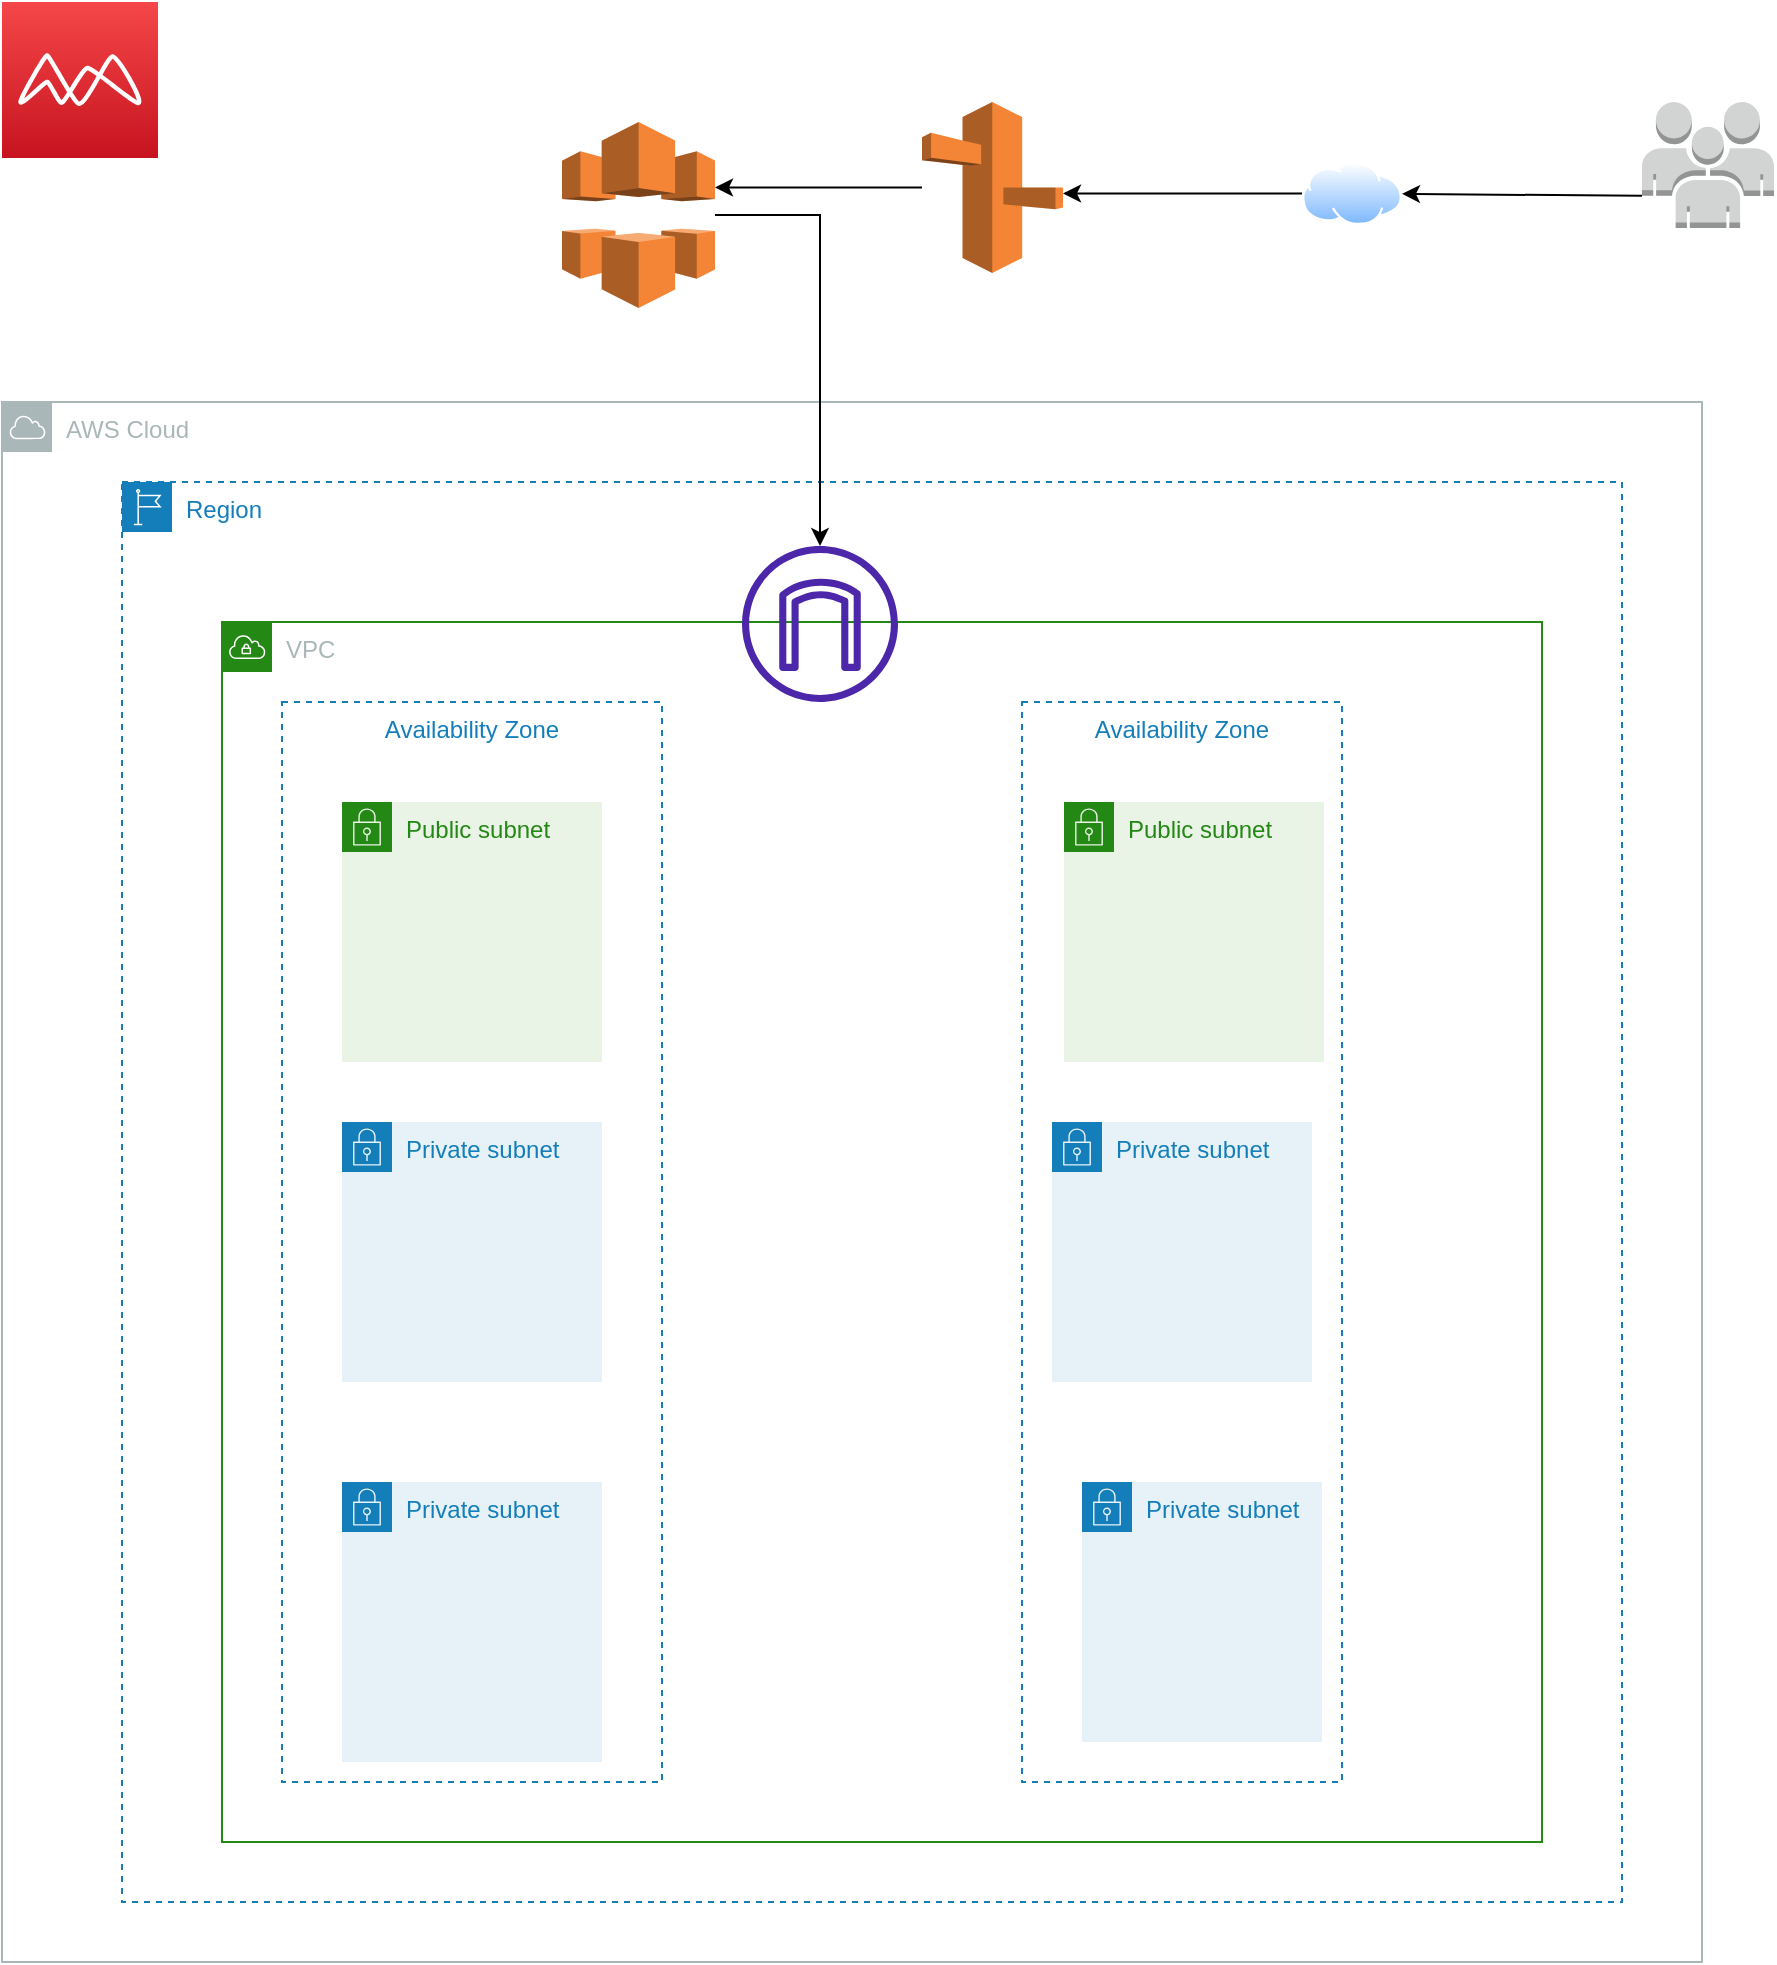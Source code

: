 <mxfile version="20.8.20" type="github">
  <diagram name="Page-1" id="NLxuogxuORr8oeoWK63m">
    <mxGraphModel dx="1050" dy="1673" grid="1" gridSize="10" guides="1" tooltips="1" connect="1" arrows="1" fold="1" page="1" pageScale="1" pageWidth="850" pageHeight="1100" math="0" shadow="0">
      <root>
        <mxCell id="0" />
        <mxCell id="1" parent="0" />
        <mxCell id="YuFi27t8_82pa06BYhjL-1" value="AWS Cloud" style="sketch=0;outlineConnect=0;gradientColor=none;html=1;whiteSpace=wrap;fontSize=12;fontStyle=0;shape=mxgraph.aws4.group;grIcon=mxgraph.aws4.group_aws_cloud;strokeColor=#AAB7B8;fillColor=none;verticalAlign=top;align=left;spacingLeft=30;fontColor=#AAB7B8;dashed=0;" vertex="1" parent="1">
          <mxGeometry width="850" height="780" as="geometry" />
        </mxCell>
        <mxCell id="YuFi27t8_82pa06BYhjL-2" value="Region" style="points=[[0,0],[0.25,0],[0.5,0],[0.75,0],[1,0],[1,0.25],[1,0.5],[1,0.75],[1,1],[0.75,1],[0.5,1],[0.25,1],[0,1],[0,0.75],[0,0.5],[0,0.25]];outlineConnect=0;gradientColor=none;html=1;whiteSpace=wrap;fontSize=12;fontStyle=0;container=1;pointerEvents=0;collapsible=0;recursiveResize=0;shape=mxgraph.aws4.group;grIcon=mxgraph.aws4.group_region;strokeColor=#147EBA;fillColor=none;verticalAlign=top;align=left;spacingLeft=30;fontColor=#147EBA;dashed=1;" vertex="1" parent="1">
          <mxGeometry x="60" y="40" width="750" height="710" as="geometry" />
        </mxCell>
        <mxCell id="YuFi27t8_82pa06BYhjL-3" value="VPC" style="points=[[0,0],[0.25,0],[0.5,0],[0.75,0],[1,0],[1,0.25],[1,0.5],[1,0.75],[1,1],[0.75,1],[0.5,1],[0.25,1],[0,1],[0,0.75],[0,0.5],[0,0.25]];outlineConnect=0;gradientColor=none;html=1;whiteSpace=wrap;fontSize=12;fontStyle=0;container=1;pointerEvents=0;collapsible=0;recursiveResize=0;shape=mxgraph.aws4.group;grIcon=mxgraph.aws4.group_vpc;strokeColor=#248814;fillColor=none;verticalAlign=top;align=left;spacingLeft=30;fontColor=#AAB7B8;dashed=0;" vertex="1" parent="YuFi27t8_82pa06BYhjL-2">
          <mxGeometry x="50" y="70" width="660" height="610" as="geometry" />
        </mxCell>
        <mxCell id="YuFi27t8_82pa06BYhjL-5" value="Availability Zone" style="fillColor=none;strokeColor=#147EBA;dashed=1;verticalAlign=top;fontStyle=0;fontColor=#147EBA;" vertex="1" parent="YuFi27t8_82pa06BYhjL-3">
          <mxGeometry x="400" y="40" width="160" height="540" as="geometry" />
        </mxCell>
        <mxCell id="YuFi27t8_82pa06BYhjL-17" value="Availability Zone" style="fillColor=none;strokeColor=#147EBA;dashed=1;verticalAlign=top;fontStyle=0;fontColor=#147EBA;" vertex="1" parent="YuFi27t8_82pa06BYhjL-3">
          <mxGeometry x="30" y="40" width="190" height="540" as="geometry" />
        </mxCell>
        <mxCell id="YuFi27t8_82pa06BYhjL-18" value="Public subnet" style="points=[[0,0],[0.25,0],[0.5,0],[0.75,0],[1,0],[1,0.25],[1,0.5],[1,0.75],[1,1],[0.75,1],[0.5,1],[0.25,1],[0,1],[0,0.75],[0,0.5],[0,0.25]];outlineConnect=0;gradientColor=none;html=1;whiteSpace=wrap;fontSize=12;fontStyle=0;container=1;pointerEvents=0;collapsible=0;recursiveResize=0;shape=mxgraph.aws4.group;grIcon=mxgraph.aws4.group_security_group;grStroke=0;strokeColor=#248814;fillColor=#E9F3E6;verticalAlign=top;align=left;spacingLeft=30;fontColor=#248814;dashed=0;" vertex="1" parent="YuFi27t8_82pa06BYhjL-3">
          <mxGeometry x="60" y="90" width="130" height="130" as="geometry" />
        </mxCell>
        <mxCell id="YuFi27t8_82pa06BYhjL-21" value="Public subnet" style="points=[[0,0],[0.25,0],[0.5,0],[0.75,0],[1,0],[1,0.25],[1,0.5],[1,0.75],[1,1],[0.75,1],[0.5,1],[0.25,1],[0,1],[0,0.75],[0,0.5],[0,0.25]];outlineConnect=0;gradientColor=none;html=1;whiteSpace=wrap;fontSize=12;fontStyle=0;container=1;pointerEvents=0;collapsible=0;recursiveResize=0;shape=mxgraph.aws4.group;grIcon=mxgraph.aws4.group_security_group;grStroke=0;strokeColor=#248814;fillColor=#E9F3E6;verticalAlign=top;align=left;spacingLeft=30;fontColor=#248814;dashed=0;" vertex="1" parent="YuFi27t8_82pa06BYhjL-3">
          <mxGeometry x="421" y="90" width="130" height="130" as="geometry" />
        </mxCell>
        <mxCell id="YuFi27t8_82pa06BYhjL-22" value="Private subnet" style="points=[[0,0],[0.25,0],[0.5,0],[0.75,0],[1,0],[1,0.25],[1,0.5],[1,0.75],[1,1],[0.75,1],[0.5,1],[0.25,1],[0,1],[0,0.75],[0,0.5],[0,0.25]];outlineConnect=0;gradientColor=none;html=1;whiteSpace=wrap;fontSize=12;fontStyle=0;container=1;pointerEvents=0;collapsible=0;recursiveResize=0;shape=mxgraph.aws4.group;grIcon=mxgraph.aws4.group_security_group;grStroke=0;strokeColor=#147EBA;fillColor=#E6F2F8;verticalAlign=top;align=left;spacingLeft=30;fontColor=#147EBA;dashed=0;" vertex="1" parent="YuFi27t8_82pa06BYhjL-3">
          <mxGeometry x="60" y="250" width="130" height="130" as="geometry" />
        </mxCell>
        <mxCell id="YuFi27t8_82pa06BYhjL-23" value="Private subnet" style="points=[[0,0],[0.25,0],[0.5,0],[0.75,0],[1,0],[1,0.25],[1,0.5],[1,0.75],[1,1],[0.75,1],[0.5,1],[0.25,1],[0,1],[0,0.75],[0,0.5],[0,0.25]];outlineConnect=0;gradientColor=none;html=1;whiteSpace=wrap;fontSize=12;fontStyle=0;container=1;pointerEvents=0;collapsible=0;recursiveResize=0;shape=mxgraph.aws4.group;grIcon=mxgraph.aws4.group_security_group;grStroke=0;strokeColor=#147EBA;fillColor=#E6F2F8;verticalAlign=top;align=left;spacingLeft=30;fontColor=#147EBA;dashed=0;" vertex="1" parent="YuFi27t8_82pa06BYhjL-3">
          <mxGeometry x="415" y="250" width="130" height="130" as="geometry" />
        </mxCell>
        <mxCell id="YuFi27t8_82pa06BYhjL-25" value="Private subnet" style="points=[[0,0],[0.25,0],[0.5,0],[0.75,0],[1,0],[1,0.25],[1,0.5],[1,0.75],[1,1],[0.75,1],[0.5,1],[0.25,1],[0,1],[0,0.75],[0,0.5],[0,0.25]];outlineConnect=0;gradientColor=none;html=1;whiteSpace=wrap;fontSize=12;fontStyle=0;container=1;pointerEvents=0;collapsible=0;recursiveResize=0;shape=mxgraph.aws4.group;grIcon=mxgraph.aws4.group_security_group;grStroke=0;strokeColor=#147EBA;fillColor=#E6F2F8;verticalAlign=top;align=left;spacingLeft=30;fontColor=#147EBA;dashed=0;" vertex="1" parent="YuFi27t8_82pa06BYhjL-3">
          <mxGeometry x="60" y="430" width="130" height="140" as="geometry" />
        </mxCell>
        <mxCell id="YuFi27t8_82pa06BYhjL-26" value="Private subnet" style="points=[[0,0],[0.25,0],[0.5,0],[0.75,0],[1,0],[1,0.25],[1,0.5],[1,0.75],[1,1],[0.75,1],[0.5,1],[0.25,1],[0,1],[0,0.75],[0,0.5],[0,0.25]];outlineConnect=0;gradientColor=none;html=1;whiteSpace=wrap;fontSize=12;fontStyle=0;container=1;pointerEvents=0;collapsible=0;recursiveResize=0;shape=mxgraph.aws4.group;grIcon=mxgraph.aws4.group_security_group;grStroke=0;strokeColor=#147EBA;fillColor=#E6F2F8;verticalAlign=top;align=left;spacingLeft=30;fontColor=#147EBA;dashed=0;" vertex="1" parent="YuFi27t8_82pa06BYhjL-3">
          <mxGeometry x="430" y="430" width="120" height="130" as="geometry" />
        </mxCell>
        <mxCell id="YuFi27t8_82pa06BYhjL-11" value="" style="sketch=0;outlineConnect=0;fontColor=#232F3E;gradientColor=none;fillColor=#4D27AA;strokeColor=none;dashed=0;verticalLabelPosition=bottom;verticalAlign=top;align=center;html=1;fontSize=12;fontStyle=0;aspect=fixed;pointerEvents=1;shape=mxgraph.aws4.internet_gateway;" vertex="1" parent="YuFi27t8_82pa06BYhjL-2">
          <mxGeometry x="310" y="32" width="78" height="78" as="geometry" />
        </mxCell>
        <mxCell id="YuFi27t8_82pa06BYhjL-6" value="" style="outlineConnect=0;dashed=0;verticalLabelPosition=bottom;verticalAlign=top;align=center;html=1;shape=mxgraph.aws3.users;fillColor=#D2D3D3;gradientColor=none;" vertex="1" parent="1">
          <mxGeometry x="820" y="-150" width="66" height="63" as="geometry" />
        </mxCell>
        <mxCell id="YuFi27t8_82pa06BYhjL-13" value="" style="edgeStyle=orthogonalEdgeStyle;rounded=0;orthogonalLoop=1;jettySize=auto;html=1;" edge="1" parent="1" source="YuFi27t8_82pa06BYhjL-7" target="YuFi27t8_82pa06BYhjL-8">
          <mxGeometry relative="1" as="geometry">
            <Array as="points">
              <mxPoint x="560" y="-104" />
              <mxPoint x="560" y="-104" />
            </Array>
          </mxGeometry>
        </mxCell>
        <mxCell id="YuFi27t8_82pa06BYhjL-7" value="" style="aspect=fixed;perimeter=ellipsePerimeter;html=1;align=center;shadow=0;dashed=0;spacingTop=3;image;image=img/lib/active_directory/internet_cloud.svg;" vertex="1" parent="1">
          <mxGeometry x="650" y="-120" width="50" height="31.5" as="geometry" />
        </mxCell>
        <mxCell id="YuFi27t8_82pa06BYhjL-14" value="" style="edgeStyle=orthogonalEdgeStyle;rounded=0;orthogonalLoop=1;jettySize=auto;html=1;" edge="1" parent="1" source="YuFi27t8_82pa06BYhjL-8" target="YuFi27t8_82pa06BYhjL-9">
          <mxGeometry relative="1" as="geometry">
            <Array as="points">
              <mxPoint x="380" y="-107" />
              <mxPoint x="380" y="-107" />
            </Array>
          </mxGeometry>
        </mxCell>
        <mxCell id="YuFi27t8_82pa06BYhjL-8" value="" style="outlineConnect=0;dashed=0;verticalLabelPosition=bottom;verticalAlign=top;align=center;html=1;shape=mxgraph.aws3.route_53;fillColor=#F58536;gradientColor=none;" vertex="1" parent="1">
          <mxGeometry x="460" y="-150" width="70.5" height="85.5" as="geometry" />
        </mxCell>
        <mxCell id="YuFi27t8_82pa06BYhjL-15" style="edgeStyle=orthogonalEdgeStyle;rounded=0;orthogonalLoop=1;jettySize=auto;html=1;" edge="1" parent="1" source="YuFi27t8_82pa06BYhjL-9" target="YuFi27t8_82pa06BYhjL-11">
          <mxGeometry relative="1" as="geometry" />
        </mxCell>
        <mxCell id="YuFi27t8_82pa06BYhjL-9" value="" style="outlineConnect=0;dashed=0;verticalLabelPosition=bottom;verticalAlign=top;align=center;html=1;shape=mxgraph.aws3.cloudfront;fillColor=#F58536;gradientColor=none;" vertex="1" parent="1">
          <mxGeometry x="280" y="-140" width="76.5" height="93" as="geometry" />
        </mxCell>
        <mxCell id="YuFi27t8_82pa06BYhjL-10" value="" style="sketch=0;points=[[0,0,0],[0.25,0,0],[0.5,0,0],[0.75,0,0],[1,0,0],[0,1,0],[0.25,1,0],[0.5,1,0],[0.75,1,0],[1,1,0],[0,0.25,0],[0,0.5,0],[0,0.75,0],[1,0.25,0],[1,0.5,0],[1,0.75,0]];outlineConnect=0;fontColor=#232F3E;gradientColor=#F54749;gradientDirection=north;fillColor=#C7131F;strokeColor=#ffffff;dashed=0;verticalLabelPosition=bottom;verticalAlign=top;align=center;html=1;fontSize=12;fontStyle=0;aspect=fixed;shape=mxgraph.aws4.resourceIcon;resIcon=mxgraph.aws4.macie;" vertex="1" parent="1">
          <mxGeometry y="-200" width="78" height="78" as="geometry" />
        </mxCell>
        <mxCell id="YuFi27t8_82pa06BYhjL-12" value="" style="endArrow=classic;html=1;rounded=0;exitX=0;exitY=0.745;exitDx=0;exitDy=0;exitPerimeter=0;" edge="1" parent="1" source="YuFi27t8_82pa06BYhjL-6" target="YuFi27t8_82pa06BYhjL-7">
          <mxGeometry width="50" height="50" relative="1" as="geometry">
            <mxPoint x="760" y="-88.5" as="sourcePoint" />
            <mxPoint x="810" y="-138.5" as="targetPoint" />
          </mxGeometry>
        </mxCell>
      </root>
    </mxGraphModel>
  </diagram>
</mxfile>
